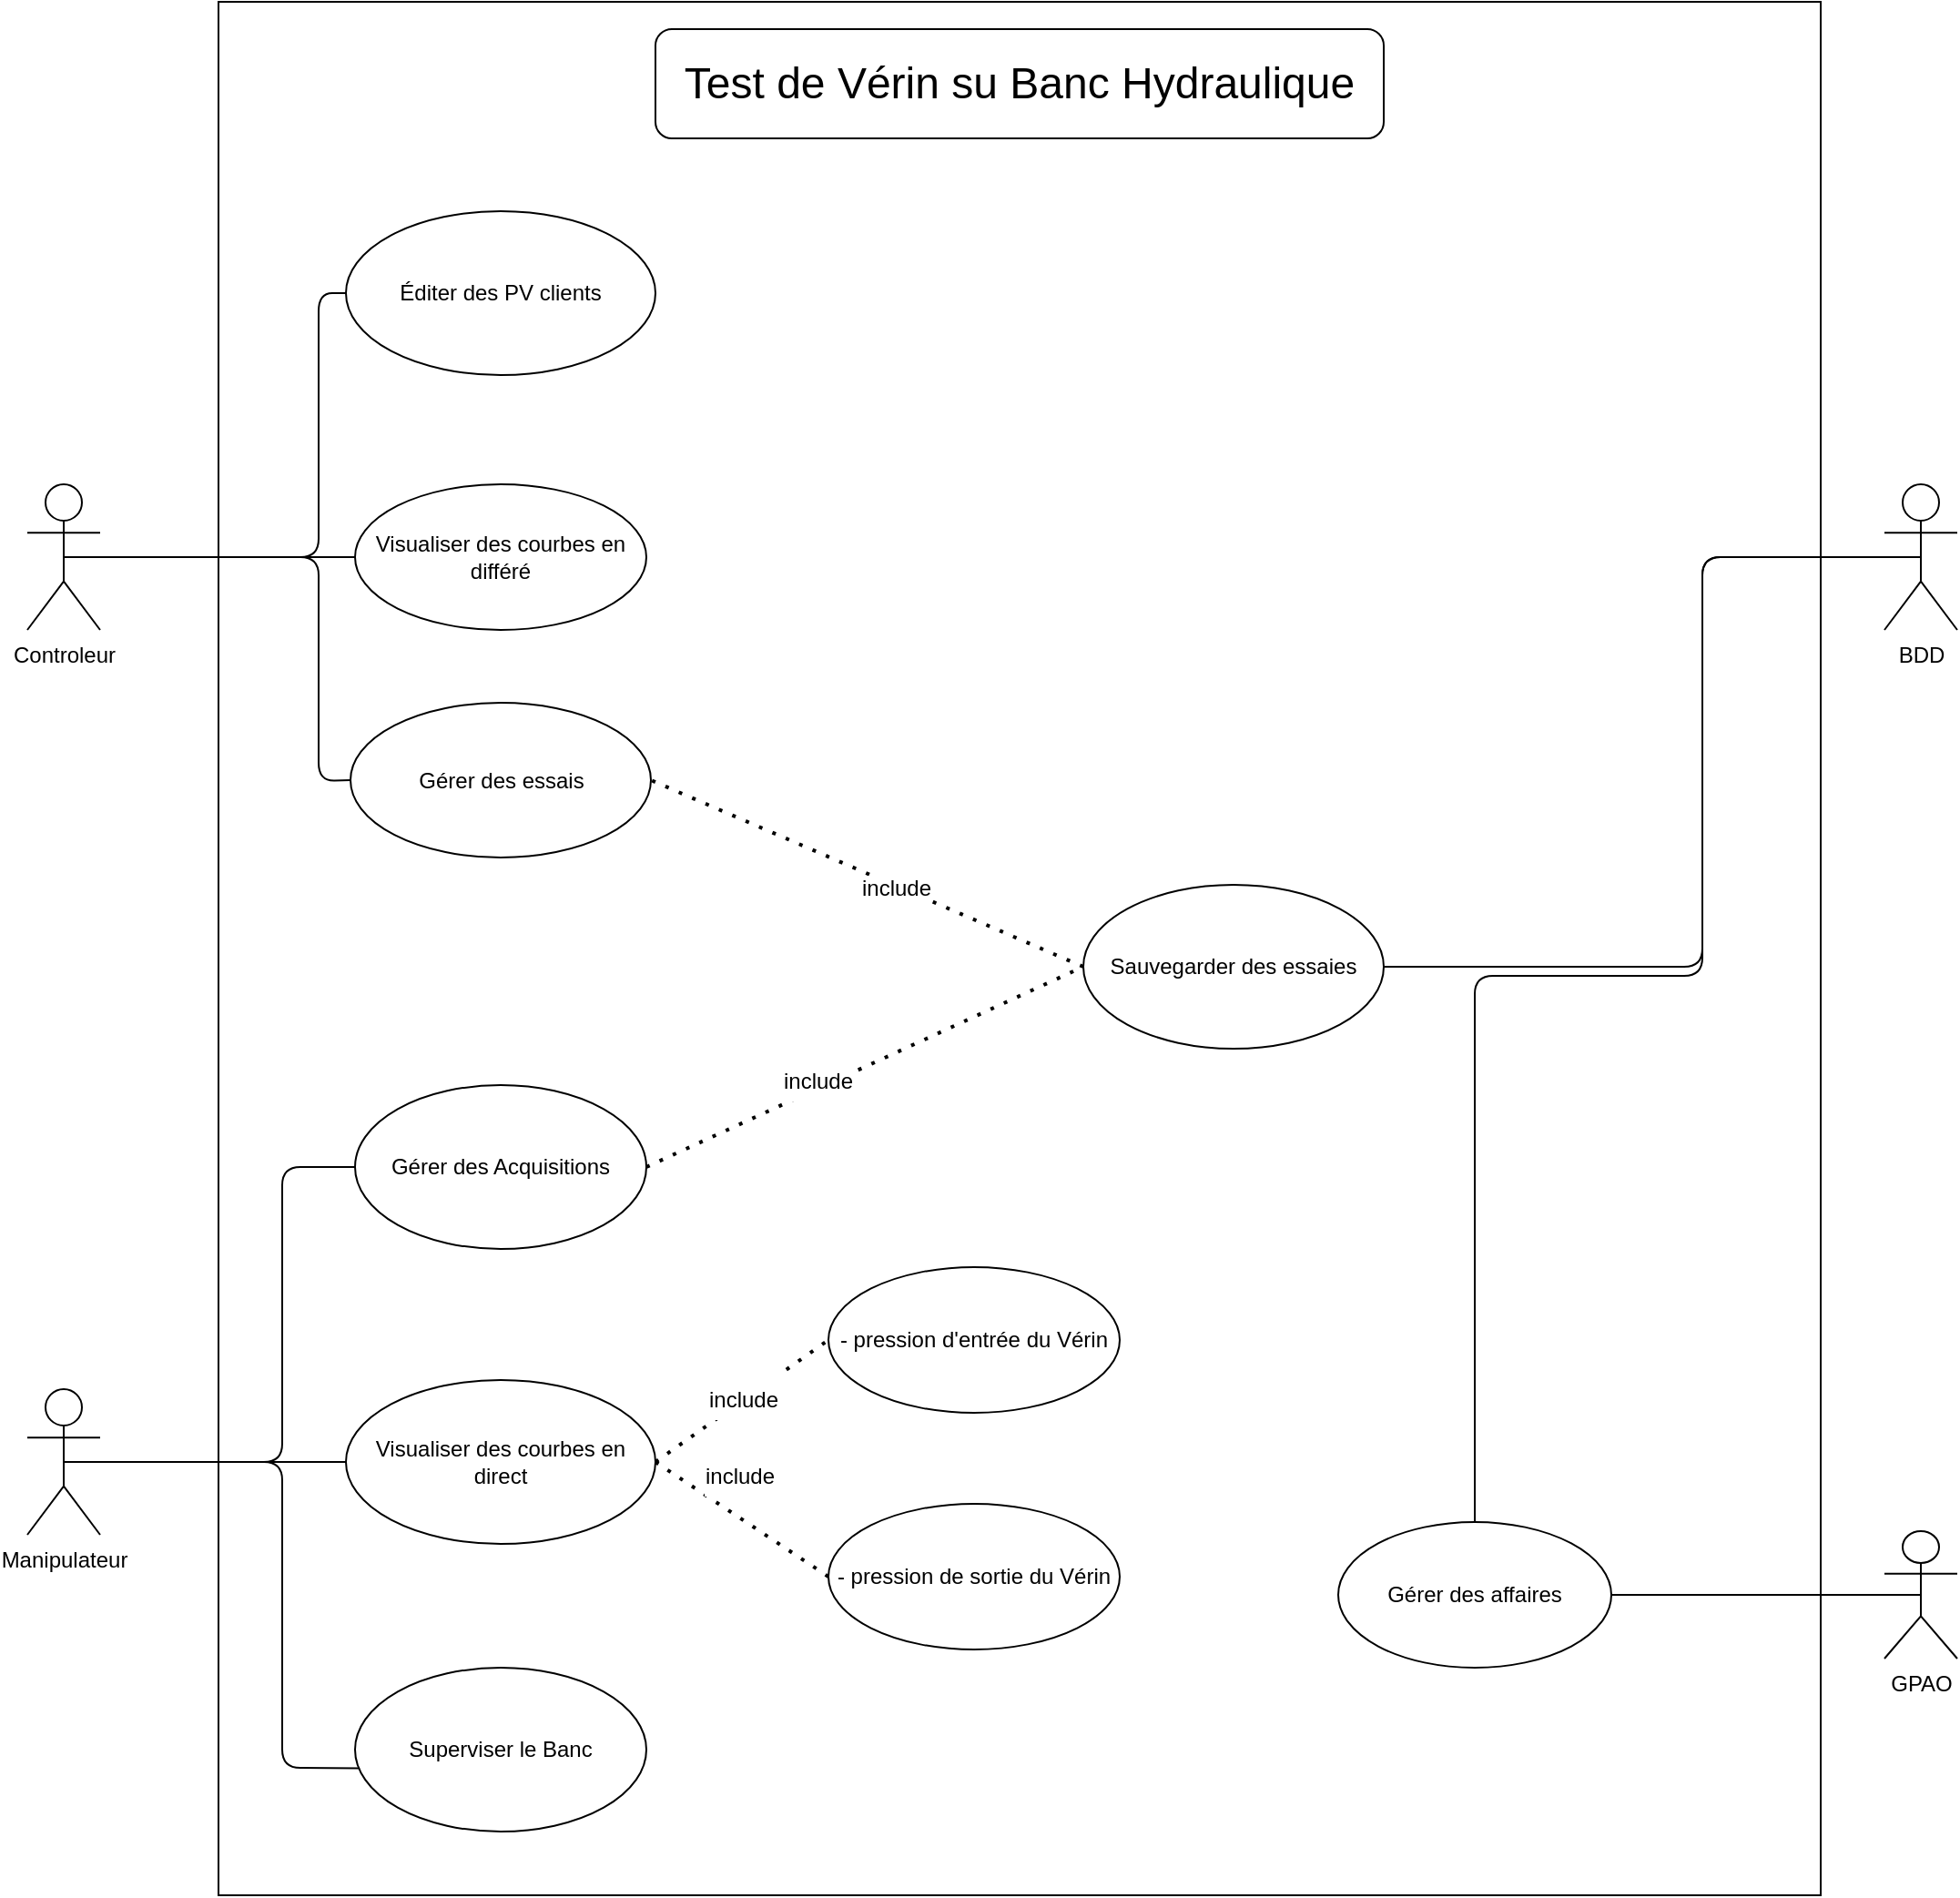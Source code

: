 <mxfile>
    <diagram id="wjcK_9MHT8PvoLS1YcB-" name="Page-1">
        <mxGraphModel dx="1778" dy="1433" grid="1" gridSize="10" guides="1" tooltips="1" connect="1" arrows="1" fold="1" page="1" pageScale="1" pageWidth="1169" pageHeight="1654" background="none" math="0" shadow="0">
            <root>
                <mxCell id="0"/>
                <mxCell id="1" parent="0"/>
                <mxCell id="23" value="" style="rounded=0;whiteSpace=wrap;html=1;" parent="1" vertex="1">
                    <mxGeometry x="145" y="25" width="880" height="1040" as="geometry"/>
                </mxCell>
                <mxCell id="15" value="Controleur&lt;br&gt;" style="shape=umlActor;verticalLabelPosition=bottom;verticalAlign=top;html=1;outlineConnect=0;" parent="1" vertex="1">
                    <mxGeometry x="40" y="290" width="40" height="80" as="geometry"/>
                </mxCell>
                <mxCell id="18" value="GPAO&lt;span style=&quot;color: rgba(0 , 0 , 0 , 0) ; font-family: monospace ; font-size: 0px&quot;&gt;%3CmxGraphModel%3E%3Croot%3E%3CmxCell%20id%3D%220%22%2F%3E%3CmxCell%20id%3D%221%22%20parent%3D%220%22%2F%3E%3CmxCell%20id%3D%222%22%20value%3D%22Client%26lt%3Bbr%26gt%3B%22%20style%3D%22shape%3DumlActor%3BverticalLabelPosition%3Dbottom%3BverticalAlign%3Dtop%3Bhtml%3D1%3BoutlineConnect%3D0%3B%22%20vertex%3D%221%22%20parent%3D%221%22%3E%3CmxGeometry%20x%3D%22140%22%20y%3D%22210%22%20width%3D%2260%22%20height%3D%22120%22%20as%3D%22geometry%22%2F%3E%3C%2FmxCell%3E%3C%2Froot%3E%3C%2FmxGraphModel%3E&lt;/span&gt;&lt;span style=&quot;color: rgba(0 , 0 , 0 , 0) ; font-family: monospace ; font-size: 0px&quot;&gt;%3CmxGraphModel%3E%3Croot%3E%3CmxCell%20id%3D%220%22%2F%3E%3CmxCell%20id%3D%221%22%20parent%3D%220%22%2F%3E%3CmxCell%20id%3D%222%22%20value%3D%22Client%26lt%3Bbr%26gt%3B%22%20style%3D%22shape%3DumlActor%3BverticalLabelPosition%3Dbottom%3BverticalAlign%3Dtop%3Bhtml%3D1%3BoutlineConnect%3D0%3B%22%20vertex%3D%221%22%20parent%3D%221%22%3E%3CmxGeometry%20x%3D%22140%22%20y%3D%22210%22%20width%3D%2260%22%20height%3D%22120%22%20as%3D%22geometry%22%2F%3E%3C%2FmxCell%3E%3C%2Froot%3E%3C%2FmxGraphModel%3E&lt;/span&gt;" style="shape=umlActor;verticalLabelPosition=bottom;verticalAlign=top;html=1;outlineConnect=0;" parent="1" vertex="1">
                    <mxGeometry x="1060" y="865" width="40" height="70" as="geometry"/>
                </mxCell>
                <mxCell id="19" value="BDD&lt;br&gt;" style="shape=umlActor;verticalLabelPosition=bottom;verticalAlign=top;html=1;outlineConnect=0;" parent="1" vertex="1">
                    <mxGeometry x="1060" y="290" width="40" height="80" as="geometry"/>
                </mxCell>
                <mxCell id="27" value="Gérer des essais" style="ellipse;whiteSpace=wrap;html=1;" parent="1" vertex="1">
                    <mxGeometry x="217.5" y="410" width="165" height="85" as="geometry"/>
                </mxCell>
                <mxCell id="28" value="Gérer des affaires" style="ellipse;whiteSpace=wrap;html=1;" parent="1" vertex="1">
                    <mxGeometry x="760" y="860" width="150" height="80" as="geometry"/>
                </mxCell>
                <mxCell id="41" value="Sauvegarder des essaies" style="ellipse;whiteSpace=wrap;html=1;" parent="1" vertex="1">
                    <mxGeometry x="620" y="510" width="165" height="90" as="geometry"/>
                </mxCell>
                <mxCell id="42" value="" style="endArrow=none;dashed=1;html=1;dashPattern=1 3;strokeWidth=2;exitX=0;exitY=0.5;exitDx=0;exitDy=0;entryX=1;entryY=0.5;entryDx=0;entryDy=0;" parent="1" source="41" target="27" edge="1">
                    <mxGeometry width="50" height="50" relative="1" as="geometry">
                        <mxPoint x="490" y="670" as="sourcePoint"/>
                        <mxPoint x="540" y="620" as="targetPoint"/>
                    </mxGeometry>
                </mxCell>
                <mxCell id="43" value="&lt;font style=&quot;font-size: 12px&quot;&gt;include&lt;/font&gt;" style="edgeLabel;html=1;align=center;verticalAlign=middle;resizable=0;points=[];" parent="42" vertex="1" connectable="0">
                    <mxGeometry x="-0.129" y="1" relative="1" as="geometry">
                        <mxPoint as="offset"/>
                    </mxGeometry>
                </mxCell>
                <mxCell id="53" value="Éditer des PV clients" style="ellipse;whiteSpace=wrap;html=1;" parent="1" vertex="1">
                    <mxGeometry x="215" y="140" width="170" height="90" as="geometry"/>
                </mxCell>
                <mxCell id="57" value="" style="endArrow=none;html=1;exitX=0.5;exitY=0.5;exitDx=0;exitDy=0;exitPerimeter=0;entryX=0;entryY=0.5;entryDx=0;entryDy=0;" parent="1" source="15" target="27" edge="1">
                    <mxGeometry width="50" height="50" relative="1" as="geometry">
                        <mxPoint x="500" y="660" as="sourcePoint"/>
                        <mxPoint x="540" y="610" as="targetPoint"/>
                        <Array as="points">
                            <mxPoint x="200" y="330"/>
                            <mxPoint x="200" y="453"/>
                        </Array>
                    </mxGeometry>
                </mxCell>
                <mxCell id="64" value="" style="endArrow=none;html=1;exitX=0.5;exitY=0.5;exitDx=0;exitDy=0;exitPerimeter=0;entryX=0;entryY=0.5;entryDx=0;entryDy=0;" parent="1" source="15" target="53" edge="1">
                    <mxGeometry width="50" height="50" relative="1" as="geometry">
                        <mxPoint x="550" y="710" as="sourcePoint"/>
                        <mxPoint x="590" y="660" as="targetPoint"/>
                        <Array as="points">
                            <mxPoint x="200" y="330"/>
                            <mxPoint x="200" y="185"/>
                        </Array>
                    </mxGeometry>
                </mxCell>
                <mxCell id="79" value="&lt;font style=&quot;font-size: 24px&quot;&gt;Test de Vérin su Banc Hydraulique&lt;/font&gt;" style="rounded=1;whiteSpace=wrap;html=1;" parent="1" vertex="1">
                    <mxGeometry x="385" y="40" width="400" height="60" as="geometry"/>
                </mxCell>
                <mxCell id="82" value="" style="endArrow=none;html=1;fontSize=24;exitX=1;exitY=0.5;exitDx=0;exitDy=0;entryX=0.5;entryY=0.5;entryDx=0;entryDy=0;entryPerimeter=0;" parent="1" source="28" target="18" edge="1">
                    <mxGeometry width="50" height="50" relative="1" as="geometry">
                        <mxPoint x="640" y="610" as="sourcePoint"/>
                        <mxPoint x="690" y="560" as="targetPoint"/>
                    </mxGeometry>
                </mxCell>
                <mxCell id="86" value="Manipulateur" style="shape=umlActor;verticalLabelPosition=bottom;verticalAlign=top;html=1;outlineConnect=0;" parent="1" vertex="1">
                    <mxGeometry x="40" y="787" width="40" height="80" as="geometry"/>
                </mxCell>
                <mxCell id="87" value="Superviser le Banc" style="ellipse;whiteSpace=wrap;html=1;" parent="1" vertex="1">
                    <mxGeometry x="220" y="940" width="160" height="90" as="geometry"/>
                </mxCell>
                <mxCell id="88" value="Visualiser des courbes en direct" style="ellipse;whiteSpace=wrap;html=1;" parent="1" vertex="1">
                    <mxGeometry x="215" y="782" width="170" height="90" as="geometry"/>
                </mxCell>
                <mxCell id="89" value="Gérer des Acquisitions" style="ellipse;whiteSpace=wrap;html=1;" parent="1" vertex="1">
                    <mxGeometry x="220" y="620" width="160" height="90" as="geometry"/>
                </mxCell>
                <mxCell id="90" value="- pression d'entrée du Vérin" style="ellipse;whiteSpace=wrap;html=1;" parent="1" vertex="1">
                    <mxGeometry x="480" y="720" width="160" height="80" as="geometry"/>
                </mxCell>
                <mxCell id="91" value="- pression de sortie du Vérin" style="ellipse;whiteSpace=wrap;html=1;" parent="1" vertex="1">
                    <mxGeometry x="480" y="850" width="160" height="80" as="geometry"/>
                </mxCell>
                <mxCell id="92" value="" style="endArrow=none;dashed=1;html=1;dashPattern=1 3;strokeWidth=2;fontSize=24;exitX=1;exitY=0.5;exitDx=0;exitDy=0;entryX=0;entryY=0.5;entryDx=0;entryDy=0;" parent="1" source="89" target="41" edge="1">
                    <mxGeometry width="50" height="50" relative="1" as="geometry">
                        <mxPoint x="480" y="610" as="sourcePoint"/>
                        <mxPoint x="530" y="560" as="targetPoint"/>
                    </mxGeometry>
                </mxCell>
                <mxCell id="93" value="&lt;font style=&quot;font-size: 12px&quot;&gt;include&lt;/font&gt;" style="edgeLabel;html=1;align=center;verticalAlign=middle;resizable=0;points=[];fontSize=24;" parent="92" vertex="1" connectable="0">
                    <mxGeometry x="-0.359" y="-2" relative="1" as="geometry">
                        <mxPoint x="16" y="-18" as="offset"/>
                    </mxGeometry>
                </mxCell>
                <mxCell id="94" value="" style="endArrow=none;dashed=1;html=1;dashPattern=1 3;strokeWidth=2;fontSize=24;exitX=1;exitY=0.5;exitDx=0;exitDy=0;entryX=0;entryY=0.5;entryDx=0;entryDy=0;" parent="1" source="88" target="90" edge="1">
                    <mxGeometry width="50" height="50" relative="1" as="geometry">
                        <mxPoint x="390.0" y="675" as="sourcePoint"/>
                        <mxPoint x="555" y="555" as="targetPoint"/>
                    </mxGeometry>
                </mxCell>
                <mxCell id="95" value="&lt;font style=&quot;font-size: 12px&quot;&gt;include&lt;/font&gt;" style="edgeLabel;html=1;align=center;verticalAlign=middle;resizable=0;points=[];fontSize=24;" parent="94" vertex="1" connectable="0">
                    <mxGeometry x="-0.359" y="-2" relative="1" as="geometry">
                        <mxPoint x="16" y="-18" as="offset"/>
                    </mxGeometry>
                </mxCell>
                <mxCell id="96" value="" style="endArrow=none;dashed=1;html=1;dashPattern=1 3;strokeWidth=2;fontSize=24;exitX=1;exitY=0.5;exitDx=0;exitDy=0;entryX=0;entryY=0.5;entryDx=0;entryDy=0;" parent="1" source="88" target="91" edge="1">
                    <mxGeometry width="50" height="50" relative="1" as="geometry">
                        <mxPoint x="395.0" y="837" as="sourcePoint"/>
                        <mxPoint x="490.0" y="770" as="targetPoint"/>
                    </mxGeometry>
                </mxCell>
                <mxCell id="97" value="&lt;font style=&quot;font-size: 12px&quot;&gt;include&lt;/font&gt;" style="edgeLabel;html=1;align=center;verticalAlign=middle;resizable=0;points=[];fontSize=24;" parent="96" vertex="1" connectable="0">
                    <mxGeometry x="-0.359" y="-2" relative="1" as="geometry">
                        <mxPoint x="16" y="-18" as="offset"/>
                    </mxGeometry>
                </mxCell>
                <mxCell id="98" value="" style="endArrow=none;html=1;fontSize=12;exitX=0.5;exitY=0.5;exitDx=0;exitDy=0;exitPerimeter=0;entryX=0;entryY=0.5;entryDx=0;entryDy=0;" parent="1" source="86" target="89" edge="1">
                    <mxGeometry width="50" height="50" relative="1" as="geometry">
                        <mxPoint x="480" y="610" as="sourcePoint"/>
                        <mxPoint x="530" y="560" as="targetPoint"/>
                        <Array as="points">
                            <mxPoint x="180" y="827"/>
                            <mxPoint x="180" y="665"/>
                        </Array>
                    </mxGeometry>
                </mxCell>
                <mxCell id="99" value="" style="endArrow=none;html=1;fontSize=12;exitX=0.5;exitY=0.5;exitDx=0;exitDy=0;exitPerimeter=0;entryX=0;entryY=0.5;entryDx=0;entryDy=0;" parent="1" source="86" target="88" edge="1">
                    <mxGeometry width="50" height="50" relative="1" as="geometry">
                        <mxPoint x="70.0" y="837" as="sourcePoint"/>
                        <mxPoint x="230.0" y="675" as="targetPoint"/>
                    </mxGeometry>
                </mxCell>
                <mxCell id="100" value="" style="endArrow=none;html=1;fontSize=12;exitX=0.5;exitY=0.5;exitDx=0;exitDy=0;exitPerimeter=0;entryX=0.016;entryY=0.614;entryDx=0;entryDy=0;entryPerimeter=0;" parent="1" source="86" target="87" edge="1">
                    <mxGeometry width="50" height="50" relative="1" as="geometry">
                        <mxPoint x="70.0" y="837" as="sourcePoint"/>
                        <mxPoint x="225.0" y="837" as="targetPoint"/>
                        <Array as="points">
                            <mxPoint x="180" y="827"/>
                            <mxPoint x="180" y="995"/>
                        </Array>
                    </mxGeometry>
                </mxCell>
                <mxCell id="101" value="" style="endArrow=none;html=1;fontSize=12;exitX=1;exitY=0.5;exitDx=0;exitDy=0;entryX=0.5;entryY=0.5;entryDx=0;entryDy=0;entryPerimeter=0;" parent="1" source="41" target="19" edge="1">
                    <mxGeometry width="50" height="50" relative="1" as="geometry">
                        <mxPoint x="480" y="610" as="sourcePoint"/>
                        <mxPoint x="530" y="560" as="targetPoint"/>
                        <Array as="points">
                            <mxPoint x="960" y="555"/>
                            <mxPoint x="960" y="330"/>
                        </Array>
                    </mxGeometry>
                </mxCell>
                <mxCell id="102" value="" style="endArrow=none;html=1;fontSize=12;exitX=0.5;exitY=0;exitDx=0;exitDy=0;entryX=0.5;entryY=0.5;entryDx=0;entryDy=0;entryPerimeter=0;" parent="1" source="28" target="19" edge="1">
                    <mxGeometry width="50" height="50" relative="1" as="geometry">
                        <mxPoint x="720" y="555" as="sourcePoint"/>
                        <mxPoint x="1090" y="340" as="targetPoint"/>
                        <Array as="points">
                            <mxPoint x="835" y="560"/>
                            <mxPoint x="960" y="560"/>
                            <mxPoint x="960" y="330"/>
                        </Array>
                    </mxGeometry>
                </mxCell>
                <mxCell id="103" value="Visualiser des courbes en différé" style="ellipse;whiteSpace=wrap;html=1;" parent="1" vertex="1">
                    <mxGeometry x="220" y="290" width="160" height="80" as="geometry"/>
                </mxCell>
                <mxCell id="104" value="" style="endArrow=none;html=1;exitX=0.5;exitY=0.5;exitDx=0;exitDy=0;exitPerimeter=0;entryX=0;entryY=0.5;entryDx=0;entryDy=0;" parent="1" source="15" target="103" edge="1">
                    <mxGeometry width="50" height="50" relative="1" as="geometry">
                        <mxPoint x="530" y="560" as="sourcePoint"/>
                        <mxPoint x="580" y="510" as="targetPoint"/>
                    </mxGeometry>
                </mxCell>
            </root>
        </mxGraphModel>
    </diagram>
</mxfile>